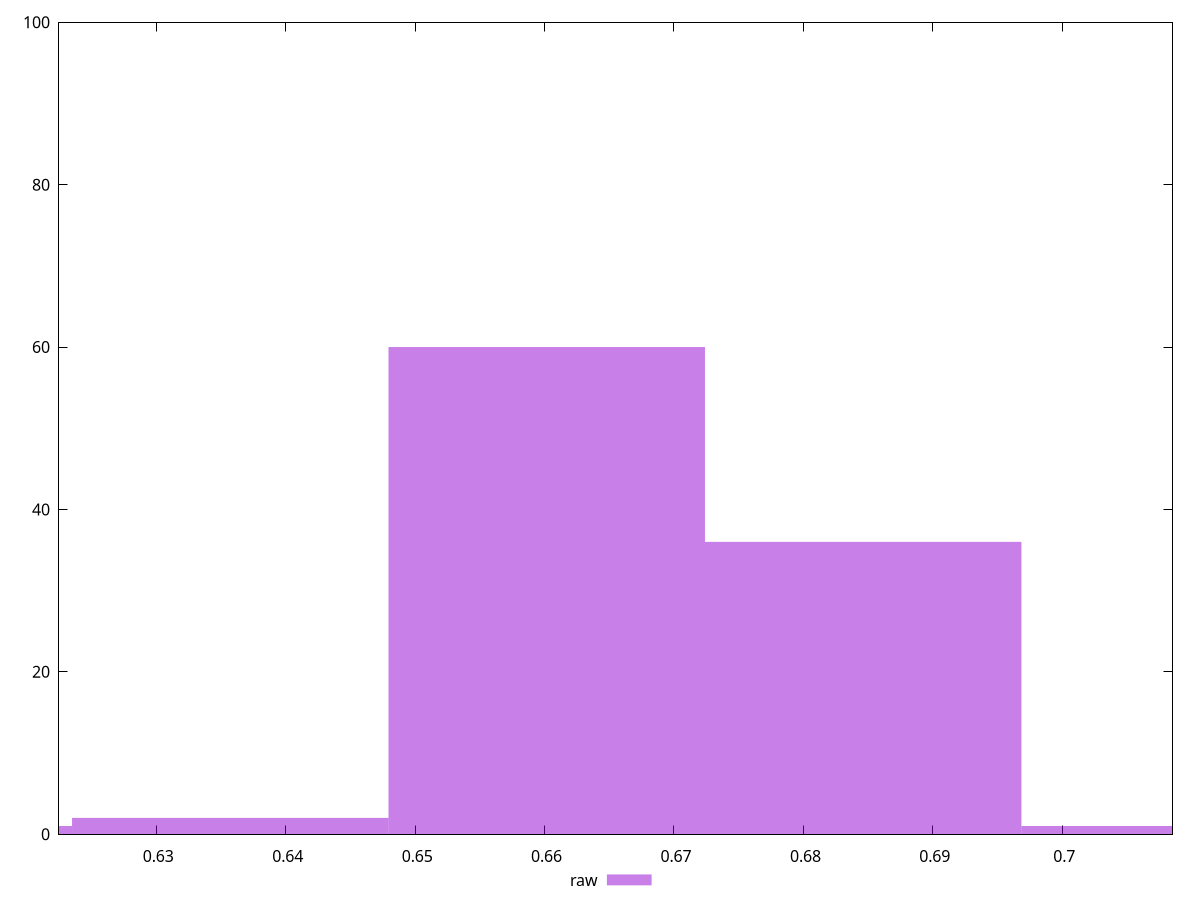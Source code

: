 reset

$raw <<EOF
0.6846176948836842 36
0.6601670629235526 60
0.6112657990032895 1
0.7090683268438158 1
0.635716430963421 2
EOF

set key outside below
set boxwidth 0.02445063196013158
set xrange [0.6224828336711038:0.7085163227703013]
set yrange [0:100]
set trange [0:100]
set style fill transparent solid 0.5 noborder
set terminal svg size 640, 490 enhanced background rgb 'white'
set output "report_00025_2021-02-22T21:38:55.199Z/meta/pScore/samples/pages+cached+noadtech/raw/histogram.svg"

plot $raw title "raw" with boxes

reset
